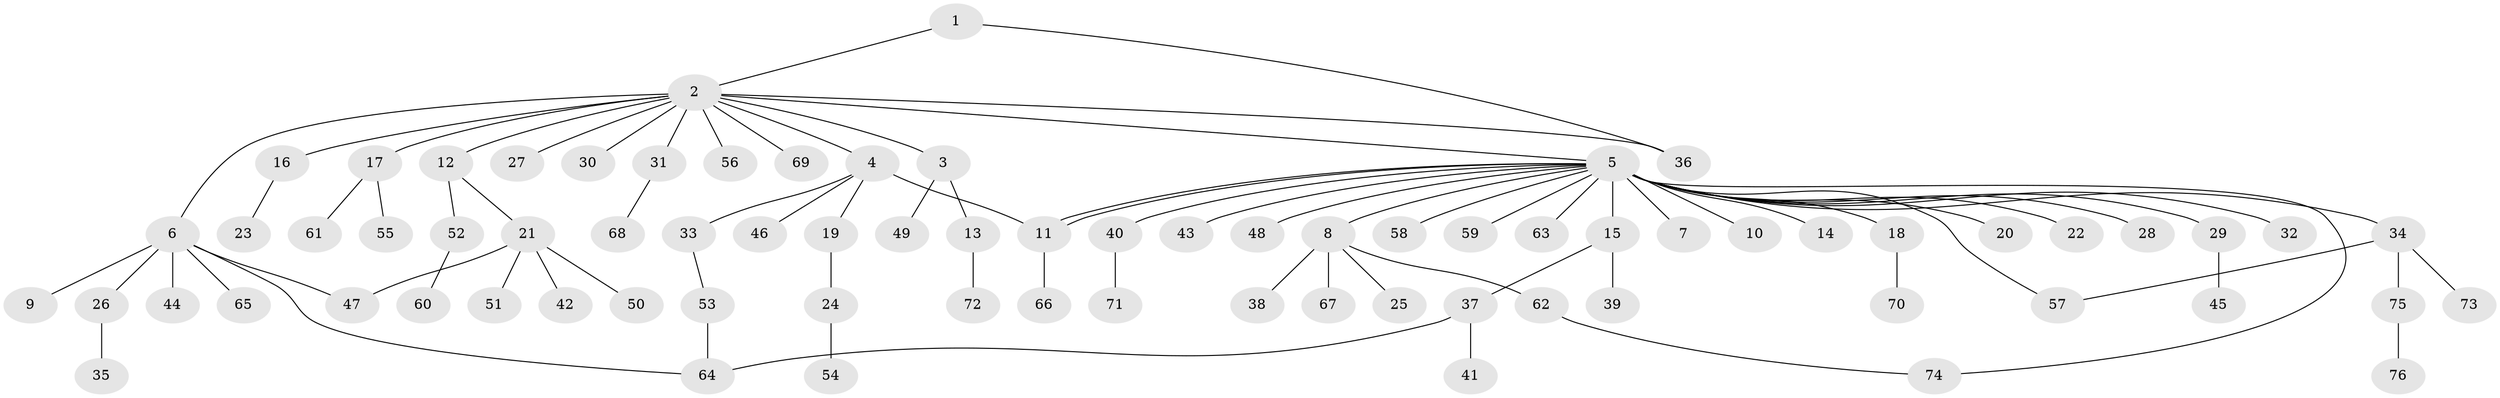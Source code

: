 // Generated by graph-tools (version 1.1) at 2025/01/03/09/25 03:01:49]
// undirected, 76 vertices, 83 edges
graph export_dot {
graph [start="1"]
  node [color=gray90,style=filled];
  1;
  2;
  3;
  4;
  5;
  6;
  7;
  8;
  9;
  10;
  11;
  12;
  13;
  14;
  15;
  16;
  17;
  18;
  19;
  20;
  21;
  22;
  23;
  24;
  25;
  26;
  27;
  28;
  29;
  30;
  31;
  32;
  33;
  34;
  35;
  36;
  37;
  38;
  39;
  40;
  41;
  42;
  43;
  44;
  45;
  46;
  47;
  48;
  49;
  50;
  51;
  52;
  53;
  54;
  55;
  56;
  57;
  58;
  59;
  60;
  61;
  62;
  63;
  64;
  65;
  66;
  67;
  68;
  69;
  70;
  71;
  72;
  73;
  74;
  75;
  76;
  1 -- 2;
  1 -- 36;
  2 -- 3;
  2 -- 4;
  2 -- 5;
  2 -- 6;
  2 -- 12;
  2 -- 16;
  2 -- 17;
  2 -- 27;
  2 -- 30;
  2 -- 31;
  2 -- 36;
  2 -- 56;
  2 -- 69;
  3 -- 13;
  3 -- 49;
  4 -- 11;
  4 -- 19;
  4 -- 33;
  4 -- 46;
  5 -- 7;
  5 -- 8;
  5 -- 10;
  5 -- 11;
  5 -- 11;
  5 -- 14;
  5 -- 15;
  5 -- 18;
  5 -- 20;
  5 -- 22;
  5 -- 28;
  5 -- 29;
  5 -- 32;
  5 -- 34;
  5 -- 40;
  5 -- 43;
  5 -- 48;
  5 -- 57;
  5 -- 58;
  5 -- 59;
  5 -- 63;
  5 -- 74;
  6 -- 9;
  6 -- 26;
  6 -- 44;
  6 -- 47;
  6 -- 64;
  6 -- 65;
  8 -- 25;
  8 -- 38;
  8 -- 62;
  8 -- 67;
  11 -- 66;
  12 -- 21;
  12 -- 52;
  13 -- 72;
  15 -- 37;
  15 -- 39;
  16 -- 23;
  17 -- 55;
  17 -- 61;
  18 -- 70;
  19 -- 24;
  21 -- 42;
  21 -- 47;
  21 -- 50;
  21 -- 51;
  24 -- 54;
  26 -- 35;
  29 -- 45;
  31 -- 68;
  33 -- 53;
  34 -- 57;
  34 -- 73;
  34 -- 75;
  37 -- 41;
  37 -- 64;
  40 -- 71;
  52 -- 60;
  53 -- 64;
  62 -- 74;
  75 -- 76;
}
